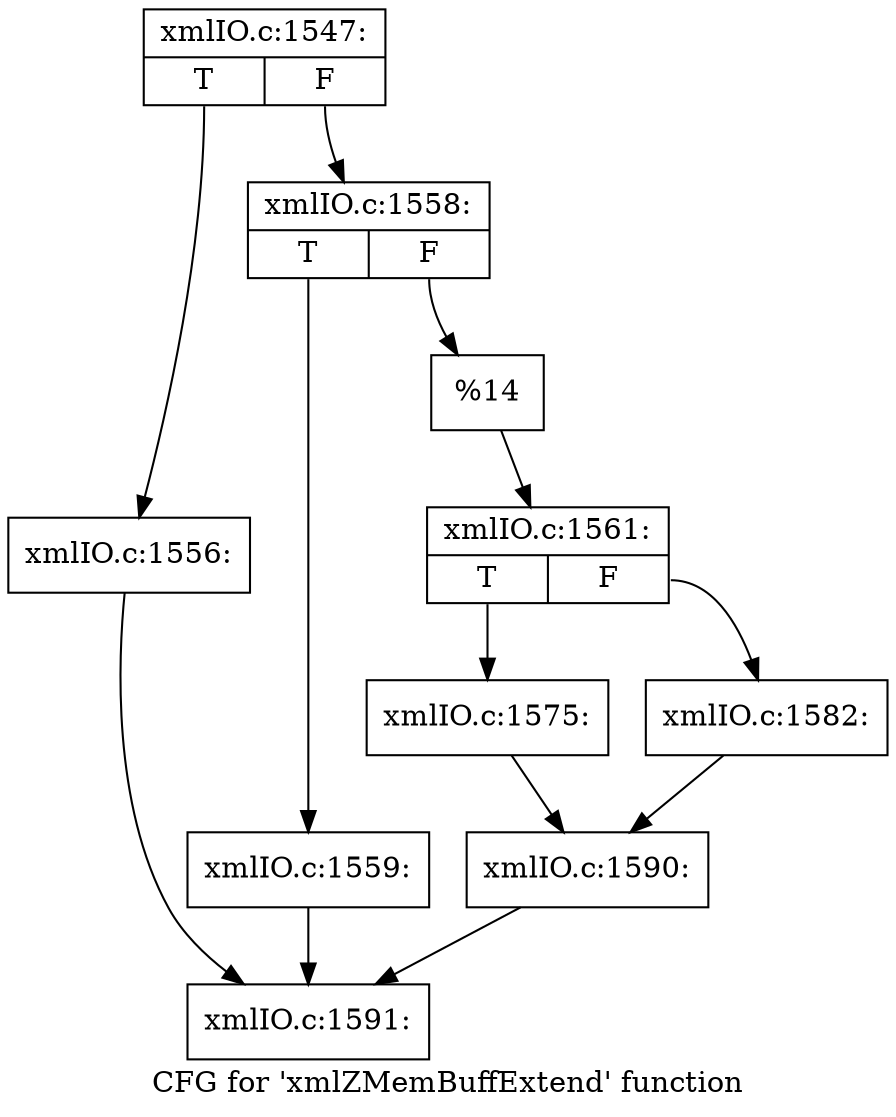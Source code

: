 digraph "CFG for 'xmlZMemBuffExtend' function" {
	label="CFG for 'xmlZMemBuffExtend' function";

	Node0x55ed3488e0c0 [shape=record,label="{xmlIO.c:1547:|{<s0>T|<s1>F}}"];
	Node0x55ed3488e0c0:s0 -> Node0x55ed3488f650;
	Node0x55ed3488e0c0:s1 -> Node0x55ed3488f6f0;
	Node0x55ed3488f650 [shape=record,label="{xmlIO.c:1556:}"];
	Node0x55ed3488f650 -> Node0x55ed3488e110;
	Node0x55ed3488f6f0 [shape=record,label="{xmlIO.c:1558:|{<s0>T|<s1>F}}"];
	Node0x55ed3488f6f0:s0 -> Node0x55ed347b2780;
	Node0x55ed3488f6f0:s1 -> Node0x55ed347b27d0;
	Node0x55ed347b2780 [shape=record,label="{xmlIO.c:1559:}"];
	Node0x55ed347b2780 -> Node0x55ed3488e110;
	Node0x55ed347b27d0 [shape=record,label="{%14}"];
	Node0x55ed347b27d0 -> Node0x55ed3488f6a0;
	Node0x55ed3488f6a0 [shape=record,label="{xmlIO.c:1561:|{<s0>T|<s1>F}}"];
	Node0x55ed3488f6a0:s0 -> Node0x55ed347b3b30;
	Node0x55ed3488f6a0:s1 -> Node0x55ed347b3bd0;
	Node0x55ed347b3b30 [shape=record,label="{xmlIO.c:1575:}"];
	Node0x55ed347b3b30 -> Node0x55ed347b3b80;
	Node0x55ed347b3bd0 [shape=record,label="{xmlIO.c:1582:}"];
	Node0x55ed347b3bd0 -> Node0x55ed347b3b80;
	Node0x55ed347b3b80 [shape=record,label="{xmlIO.c:1590:}"];
	Node0x55ed347b3b80 -> Node0x55ed3488e110;
	Node0x55ed3488e110 [shape=record,label="{xmlIO.c:1591:}"];
}
